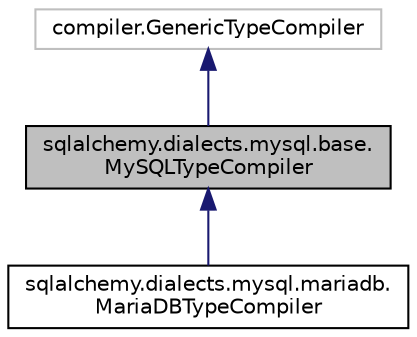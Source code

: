 digraph "sqlalchemy.dialects.mysql.base.MySQLTypeCompiler"
{
 // LATEX_PDF_SIZE
  edge [fontname="Helvetica",fontsize="10",labelfontname="Helvetica",labelfontsize="10"];
  node [fontname="Helvetica",fontsize="10",shape=record];
  Node1 [label="sqlalchemy.dialects.mysql.base.\lMySQLTypeCompiler",height=0.2,width=0.4,color="black", fillcolor="grey75", style="filled", fontcolor="black",tooltip=" "];
  Node2 -> Node1 [dir="back",color="midnightblue",fontsize="10",style="solid",fontname="Helvetica"];
  Node2 [label="compiler.GenericTypeCompiler",height=0.2,width=0.4,color="grey75", fillcolor="white", style="filled",tooltip=" "];
  Node1 -> Node3 [dir="back",color="midnightblue",fontsize="10",style="solid",fontname="Helvetica"];
  Node3 [label="sqlalchemy.dialects.mysql.mariadb.\lMariaDBTypeCompiler",height=0.2,width=0.4,color="black", fillcolor="white", style="filled",URL="$classsqlalchemy_1_1dialects_1_1mysql_1_1mariadb_1_1MariaDBTypeCompiler.html",tooltip=" "];
}
